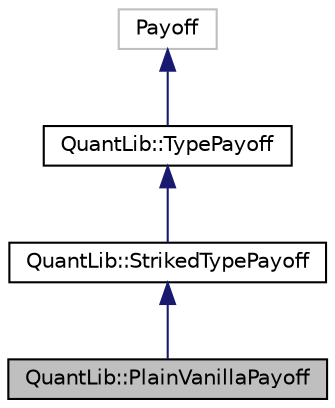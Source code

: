 digraph "QuantLib::PlainVanillaPayoff"
{
  edge [fontname="Helvetica",fontsize="10",labelfontname="Helvetica",labelfontsize="10"];
  node [fontname="Helvetica",fontsize="10",shape=record];
  Node1 [label="QuantLib::PlainVanillaPayoff",height=0.2,width=0.4,color="black", fillcolor="grey75", style="filled", fontcolor="black"];
  Node2 -> Node1 [dir="back",color="midnightblue",fontsize="10",style="solid"];
  Node2 [label="QuantLib::StrikedTypePayoff",height=0.2,width=0.4,color="black", fillcolor="white", style="filled",URL="$class_quant_lib_1_1_striked_type_payoff.html",tooltip="Intermediate class for payoffs based on a fixed strike. "];
  Node3 -> Node2 [dir="back",color="midnightblue",fontsize="10",style="solid"];
  Node3 [label="QuantLib::TypePayoff",height=0.2,width=0.4,color="black", fillcolor="white", style="filled",URL="$class_quant_lib_1_1_type_payoff.html",tooltip="Intermediate class for put/call payoffs. "];
  Node4 -> Node3 [dir="back",color="midnightblue",fontsize="10",style="solid"];
  Node4 [label="Payoff",height=0.2,width=0.4,color="grey75", fillcolor="white", style="filled"];
}

